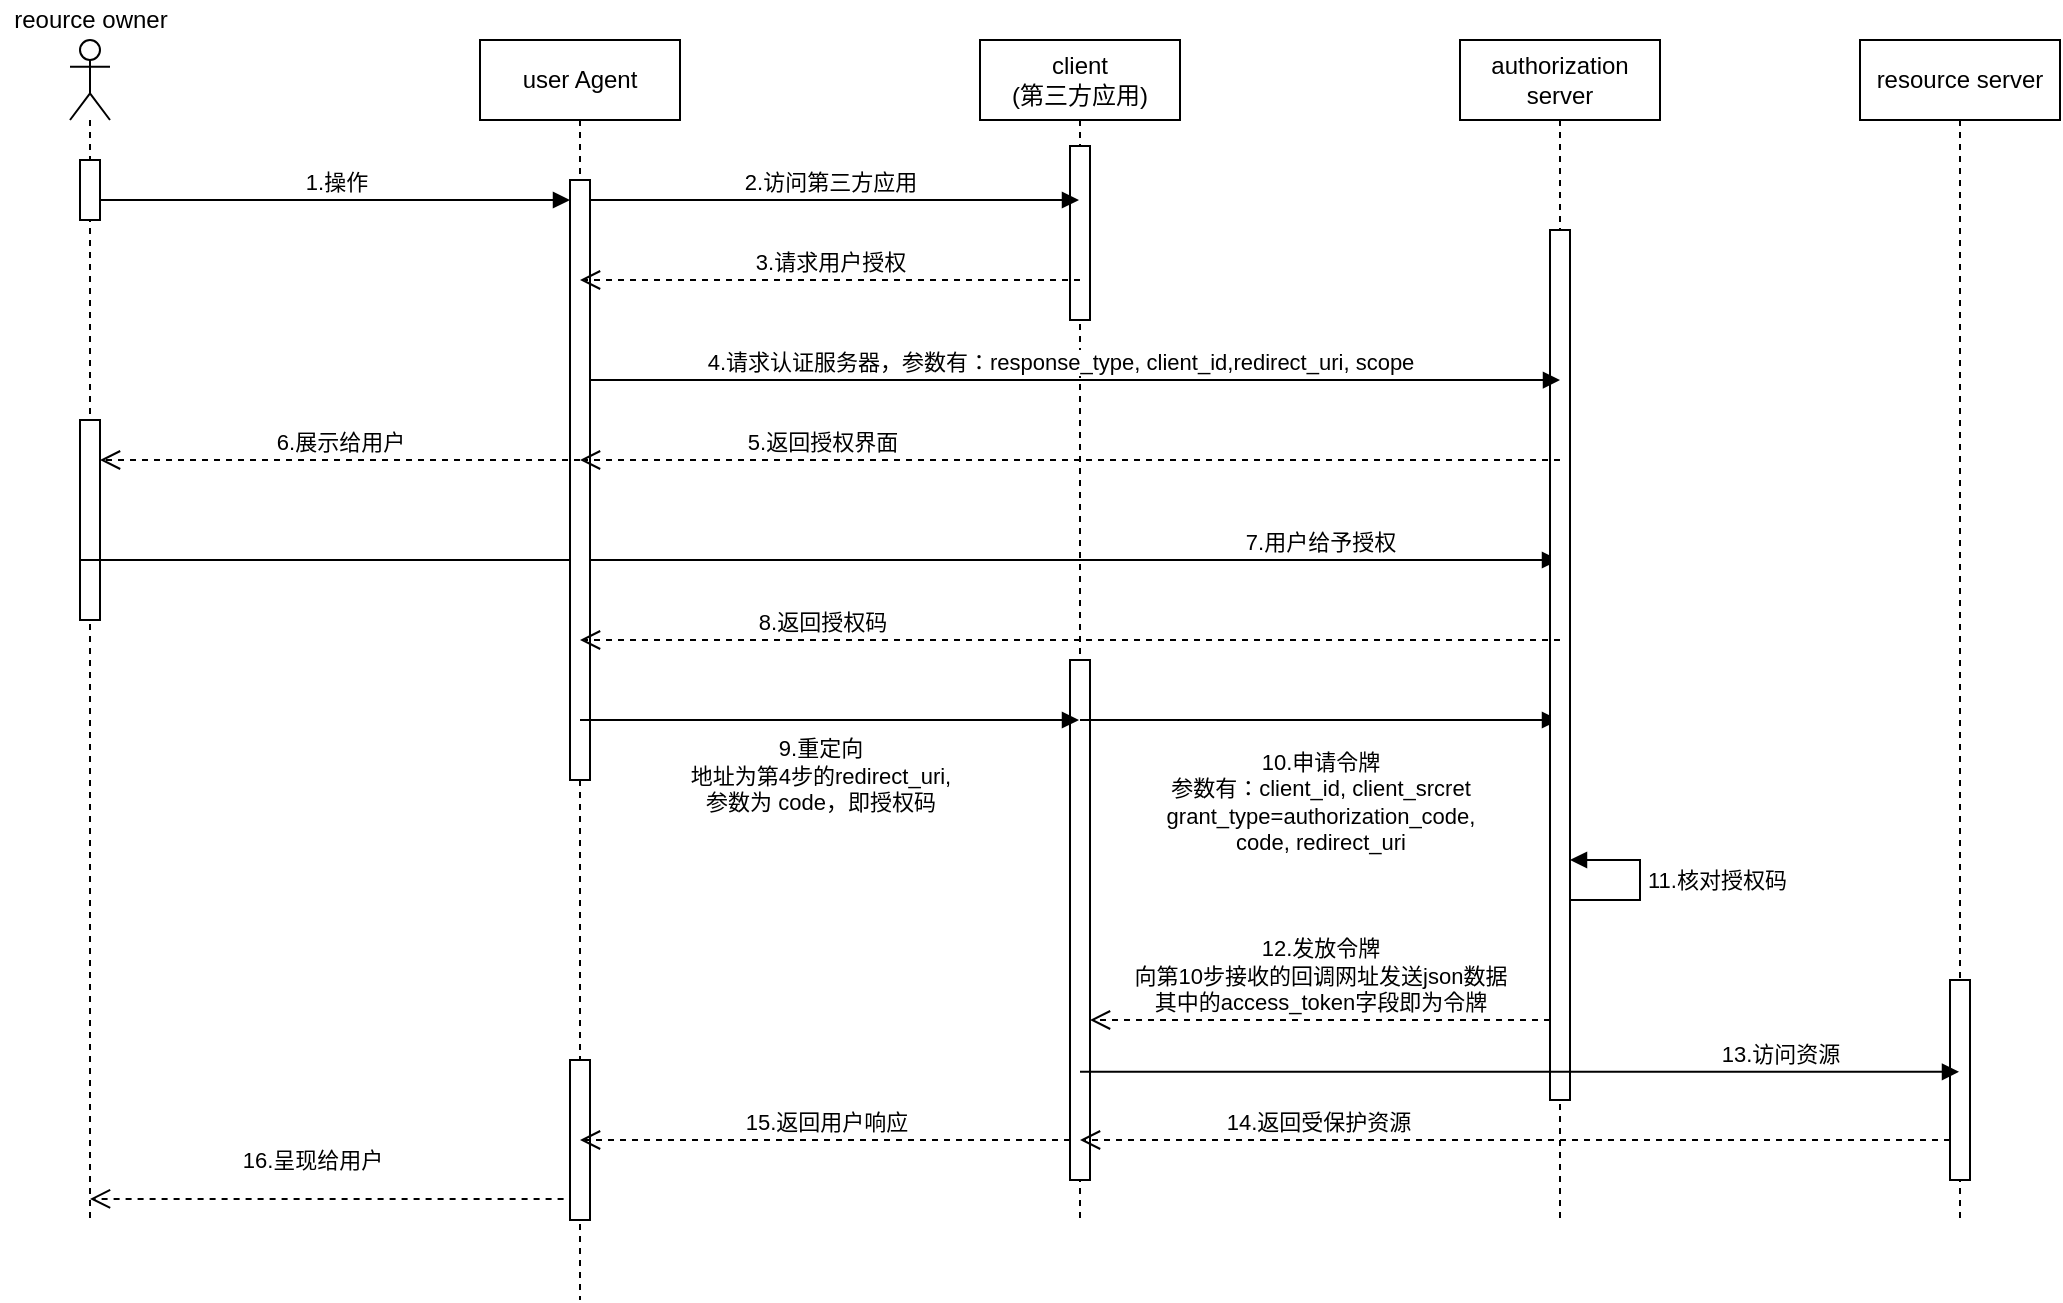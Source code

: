 <mxfile version="14.4.4" type="github">
  <diagram name="Page-1" id="9361dd3d-8414-5efd-6122-117bd74ce7a7">
    <mxGraphModel dx="1682" dy="1000" grid="1" gridSize="10" guides="1" tooltips="1" connect="1" arrows="1" fold="1" page="0" pageScale="1.5" pageWidth="826" pageHeight="1169" background="#ffffff" math="0" shadow="0">
      <root>
        <mxCell id="0" />
        <mxCell id="1" parent="0" />
        <mxCell id="6Eb1THysY2c8-Wb8qI4P-93" value="client&lt;br&gt;(第三方应用)" style="shape=umlLifeline;perimeter=lifelinePerimeter;whiteSpace=wrap;html=1;container=1;collapsible=0;recursiveResize=0;outlineConnect=0;" parent="1" vertex="1">
          <mxGeometry x="450" y="-140" width="100" height="590" as="geometry" />
        </mxCell>
        <mxCell id="6Eb1THysY2c8-Wb8qI4P-105" value="" style="html=1;points=[];perimeter=orthogonalPerimeter;" parent="6Eb1THysY2c8-Wb8qI4P-93" vertex="1">
          <mxGeometry x="45" y="53" width="10" height="87" as="geometry" />
        </mxCell>
        <mxCell id="6Eb1THysY2c8-Wb8qI4P-113" value="" style="html=1;points=[];perimeter=orthogonalPerimeter;" parent="6Eb1THysY2c8-Wb8qI4P-93" vertex="1">
          <mxGeometry x="45" y="310" width="10" height="260" as="geometry" />
        </mxCell>
        <mxCell id="_RnlnGZY591C7_LiBBRK-16" value="10.申请令牌&lt;br&gt;参数有：client_id, client_srcret&lt;br&gt;grant_type=authorization_code,&lt;br&gt;code, redirect_uri" style="html=1;verticalAlign=bottom;endArrow=block;" edge="1" parent="6Eb1THysY2c8-Wb8qI4P-93" target="6Eb1THysY2c8-Wb8qI4P-96">
          <mxGeometry x="0.002" y="-70" width="80" relative="1" as="geometry">
            <mxPoint x="50" y="340" as="sourcePoint" />
            <mxPoint x="130" y="340" as="targetPoint" />
            <mxPoint as="offset" />
          </mxGeometry>
        </mxCell>
        <mxCell id="6Eb1THysY2c8-Wb8qI4P-94" value="" style="shape=umlLifeline;participant=umlActor;perimeter=lifelinePerimeter;whiteSpace=wrap;html=1;container=1;collapsible=0;recursiveResize=0;verticalAlign=top;spacingTop=36;outlineConnect=0;" parent="1" vertex="1">
          <mxGeometry x="-5" y="-140" width="20" height="590" as="geometry" />
        </mxCell>
        <mxCell id="6Eb1THysY2c8-Wb8qI4P-125" value="" style="html=1;points=[];perimeter=orthogonalPerimeter;" parent="6Eb1THysY2c8-Wb8qI4P-94" vertex="1">
          <mxGeometry x="5" y="190" width="10" height="100" as="geometry" />
        </mxCell>
        <mxCell id="6Eb1THysY2c8-Wb8qI4P-99" value="" style="html=1;points=[];perimeter=orthogonalPerimeter;" parent="6Eb1THysY2c8-Wb8qI4P-94" vertex="1">
          <mxGeometry x="5" y="60" width="10" height="30" as="geometry" />
        </mxCell>
        <mxCell id="_RnlnGZY591C7_LiBBRK-4" value="1.操作" style="html=1;verticalAlign=bottom;endArrow=block;" edge="1" parent="6Eb1THysY2c8-Wb8qI4P-94">
          <mxGeometry width="80" relative="1" as="geometry">
            <mxPoint x="15" y="80" as="sourcePoint" />
            <mxPoint x="250" y="80" as="targetPoint" />
          </mxGeometry>
        </mxCell>
        <mxCell id="_RnlnGZY591C7_LiBBRK-12" value="7.用户给予授权" style="html=1;verticalAlign=bottom;endArrow=block;" edge="1" parent="6Eb1THysY2c8-Wb8qI4P-94" target="6Eb1THysY2c8-Wb8qI4P-96">
          <mxGeometry x="0.677" width="80" relative="1" as="geometry">
            <mxPoint x="5" y="260" as="sourcePoint" />
            <mxPoint x="85" y="260" as="targetPoint" />
            <mxPoint as="offset" />
          </mxGeometry>
        </mxCell>
        <mxCell id="6Eb1THysY2c8-Wb8qI4P-95" value="reource owner&lt;br&gt;" style="text;html=1;align=center;verticalAlign=middle;resizable=0;points=[];autosize=1;" parent="1" vertex="1">
          <mxGeometry x="-40" y="-160" width="90" height="20" as="geometry" />
        </mxCell>
        <mxCell id="6Eb1THysY2c8-Wb8qI4P-96" value="authorization server" style="shape=umlLifeline;perimeter=lifelinePerimeter;whiteSpace=wrap;html=1;container=1;collapsible=0;recursiveResize=0;outlineConnect=0;" parent="1" vertex="1">
          <mxGeometry x="690" y="-140" width="100" height="590" as="geometry" />
        </mxCell>
        <mxCell id="6Eb1THysY2c8-Wb8qI4P-118" value="" style="html=1;points=[];perimeter=orthogonalPerimeter;" parent="6Eb1THysY2c8-Wb8qI4P-96" vertex="1">
          <mxGeometry x="45" y="95" width="10" height="435" as="geometry" />
        </mxCell>
        <mxCell id="6Eb1THysY2c8-Wb8qI4P-119" value="11.核对授权码" style="edgeStyle=orthogonalEdgeStyle;html=1;align=left;spacingLeft=2;endArrow=block;rounded=0;" parent="6Eb1THysY2c8-Wb8qI4P-96" edge="1">
          <mxGeometry x="0.182" relative="1" as="geometry">
            <mxPoint x="55" y="410" as="sourcePoint" />
            <Array as="points">
              <mxPoint x="55" y="430" />
              <mxPoint x="90" y="430" />
              <mxPoint x="90" y="410" />
            </Array>
            <mxPoint x="55" y="410" as="targetPoint" />
            <mxPoint as="offset" />
          </mxGeometry>
        </mxCell>
        <mxCell id="6Eb1THysY2c8-Wb8qI4P-97" value="resource server" style="shape=umlLifeline;perimeter=lifelinePerimeter;whiteSpace=wrap;html=1;container=1;collapsible=0;recursiveResize=0;outlineConnect=0;" parent="1" vertex="1">
          <mxGeometry x="890" y="-140" width="100" height="590" as="geometry" />
        </mxCell>
        <mxCell id="6Eb1THysY2c8-Wb8qI4P-123" value="" style="html=1;points=[];perimeter=orthogonalPerimeter;" parent="6Eb1THysY2c8-Wb8qI4P-97" vertex="1">
          <mxGeometry x="45" y="470" width="10" height="100" as="geometry" />
        </mxCell>
        <mxCell id="_RnlnGZY591C7_LiBBRK-1" value="user Agent" style="shape=umlLifeline;perimeter=lifelinePerimeter;whiteSpace=wrap;html=1;container=1;collapsible=0;recursiveResize=0;outlineConnect=0;" vertex="1" parent="1">
          <mxGeometry x="200" y="-140" width="100" height="630" as="geometry" />
        </mxCell>
        <mxCell id="_RnlnGZY591C7_LiBBRK-5" value="2.访问第三方应用" style="html=1;verticalAlign=bottom;endArrow=block;" edge="1" parent="_RnlnGZY591C7_LiBBRK-1" target="6Eb1THysY2c8-Wb8qI4P-93">
          <mxGeometry width="80" relative="1" as="geometry">
            <mxPoint x="50" y="80" as="sourcePoint" />
            <mxPoint x="130" y="80" as="targetPoint" />
          </mxGeometry>
        </mxCell>
        <mxCell id="_RnlnGZY591C7_LiBBRK-7" value="4.请求认证服务器，参数有：response_type, client_id,redirect_uri, scope" style="html=1;verticalAlign=bottom;endArrow=block;entryX=0.5;entryY=0.524;entryDx=0;entryDy=0;entryPerimeter=0;" edge="1" parent="_RnlnGZY591C7_LiBBRK-1">
          <mxGeometry x="-0.02" width="80" relative="1" as="geometry">
            <mxPoint x="50" y="170" as="sourcePoint" />
            <mxPoint x="540" y="170.02" as="targetPoint" />
            <mxPoint as="offset" />
          </mxGeometry>
        </mxCell>
        <mxCell id="_RnlnGZY591C7_LiBBRK-14" value="" style="html=1;points=[];perimeter=orthogonalPerimeter;" vertex="1" parent="_RnlnGZY591C7_LiBBRK-1">
          <mxGeometry x="45" y="70" width="10" height="300" as="geometry" />
        </mxCell>
        <mxCell id="_RnlnGZY591C7_LiBBRK-15" value="9.重定向&lt;br&gt;地址为第4步的redirect_uri,&lt;br&gt;参数为 code，即授权码" style="html=1;verticalAlign=bottom;endArrow=block;" edge="1" parent="_RnlnGZY591C7_LiBBRK-1" target="6Eb1THysY2c8-Wb8qI4P-93">
          <mxGeometry x="-0.038" y="-50" width="80" relative="1" as="geometry">
            <mxPoint x="50" y="340" as="sourcePoint" />
            <mxPoint x="130" y="340" as="targetPoint" />
            <mxPoint as="offset" />
          </mxGeometry>
        </mxCell>
        <mxCell id="_RnlnGZY591C7_LiBBRK-23" value="" style="html=1;points=[];perimeter=orthogonalPerimeter;" vertex="1" parent="_RnlnGZY591C7_LiBBRK-1">
          <mxGeometry x="45" y="510" width="10" height="80" as="geometry" />
        </mxCell>
        <mxCell id="_RnlnGZY591C7_LiBBRK-6" value="3.请求用户授权" style="html=1;verticalAlign=bottom;endArrow=open;dashed=1;endSize=8;" edge="1" parent="1" target="_RnlnGZY591C7_LiBBRK-1">
          <mxGeometry relative="1" as="geometry">
            <mxPoint x="500" y="-20" as="sourcePoint" />
            <mxPoint x="410" y="-20" as="targetPoint" />
          </mxGeometry>
        </mxCell>
        <mxCell id="_RnlnGZY591C7_LiBBRK-9" value="5.返回授权界面" style="html=1;verticalAlign=bottom;endArrow=open;dashed=1;endSize=8;" edge="1" parent="1" target="_RnlnGZY591C7_LiBBRK-1">
          <mxGeometry x="0.509" relative="1" as="geometry">
            <mxPoint x="740" y="70" as="sourcePoint" />
            <mxPoint x="660" y="70" as="targetPoint" />
            <mxPoint as="offset" />
          </mxGeometry>
        </mxCell>
        <mxCell id="_RnlnGZY591C7_LiBBRK-10" value="6.展示给用户" style="html=1;verticalAlign=bottom;endArrow=open;dashed=1;endSize=8;" edge="1" parent="1" target="6Eb1THysY2c8-Wb8qI4P-125">
          <mxGeometry relative="1" as="geometry">
            <mxPoint x="250" y="70" as="sourcePoint" />
            <mxPoint x="170" y="70" as="targetPoint" />
          </mxGeometry>
        </mxCell>
        <mxCell id="_RnlnGZY591C7_LiBBRK-13" value="8.返回授权码" style="html=1;verticalAlign=bottom;endArrow=open;dashed=1;endSize=8;" edge="1" parent="1" target="_RnlnGZY591C7_LiBBRK-1">
          <mxGeometry x="0.509" relative="1" as="geometry">
            <mxPoint x="740" y="160" as="sourcePoint" />
            <mxPoint x="660" y="160" as="targetPoint" />
            <mxPoint as="offset" />
          </mxGeometry>
        </mxCell>
        <mxCell id="_RnlnGZY591C7_LiBBRK-19" value="12.发放令牌&lt;br&gt;向第10步接收的回调网址发送json数据&lt;br&gt;其中的access_token字段即为令牌" style="html=1;verticalAlign=bottom;endArrow=open;dashed=1;endSize=8;" edge="1" parent="1" source="6Eb1THysY2c8-Wb8qI4P-118" target="6Eb1THysY2c8-Wb8qI4P-113">
          <mxGeometry relative="1" as="geometry">
            <mxPoint x="740" y="300" as="sourcePoint" />
            <mxPoint x="660" y="300" as="targetPoint" />
            <Array as="points">
              <mxPoint x="700" y="350" />
            </Array>
          </mxGeometry>
        </mxCell>
        <mxCell id="_RnlnGZY591C7_LiBBRK-21" value="14.返回受保护资源" style="html=1;verticalAlign=bottom;endArrow=open;dashed=1;endSize=8;" edge="1" parent="1" source="6Eb1THysY2c8-Wb8qI4P-123" target="6Eb1THysY2c8-Wb8qI4P-93">
          <mxGeometry x="0.453" relative="1" as="geometry">
            <mxPoint x="940" y="380" as="sourcePoint" />
            <mxPoint x="860" y="380" as="targetPoint" />
            <Array as="points">
              <mxPoint x="710" y="410" />
            </Array>
            <mxPoint as="offset" />
          </mxGeometry>
        </mxCell>
        <mxCell id="_RnlnGZY591C7_LiBBRK-24" value="15.返回用户响应" style="html=1;verticalAlign=bottom;endArrow=open;dashed=1;endSize=8;" edge="1" parent="1" source="6Eb1THysY2c8-Wb8qI4P-113" target="_RnlnGZY591C7_LiBBRK-1">
          <mxGeometry relative="1" as="geometry">
            <mxPoint x="500" y="380" as="sourcePoint" />
            <mxPoint x="420" y="380" as="targetPoint" />
            <Array as="points">
              <mxPoint x="390" y="410" />
            </Array>
          </mxGeometry>
        </mxCell>
        <mxCell id="_RnlnGZY591C7_LiBBRK-25" value="16.呈现给用户" style="html=1;verticalAlign=bottom;endArrow=open;dashed=1;endSize=8;exitX=-0.32;exitY=0.868;exitDx=0;exitDy=0;exitPerimeter=0;" edge="1" parent="1" source="_RnlnGZY591C7_LiBBRK-23" target="6Eb1THysY2c8-Wb8qI4P-94">
          <mxGeometry x="0.059" y="-10" relative="1" as="geometry">
            <mxPoint x="250" y="410" as="sourcePoint" />
            <mxPoint x="170" y="410" as="targetPoint" />
            <mxPoint as="offset" />
          </mxGeometry>
        </mxCell>
        <mxCell id="_RnlnGZY591C7_LiBBRK-20" value="13.访问资源" style="html=1;verticalAlign=bottom;endArrow=block;exitX=0.5;exitY=0.792;exitDx=0;exitDy=0;exitPerimeter=0;" edge="1" parent="1" source="6Eb1THysY2c8-Wb8qI4P-113" target="6Eb1THysY2c8-Wb8qI4P-97">
          <mxGeometry x="0.593" width="80" relative="1" as="geometry">
            <mxPoint x="500" y="340" as="sourcePoint" />
            <mxPoint x="580" y="340" as="targetPoint" />
            <mxPoint as="offset" />
          </mxGeometry>
        </mxCell>
      </root>
    </mxGraphModel>
  </diagram>
</mxfile>
